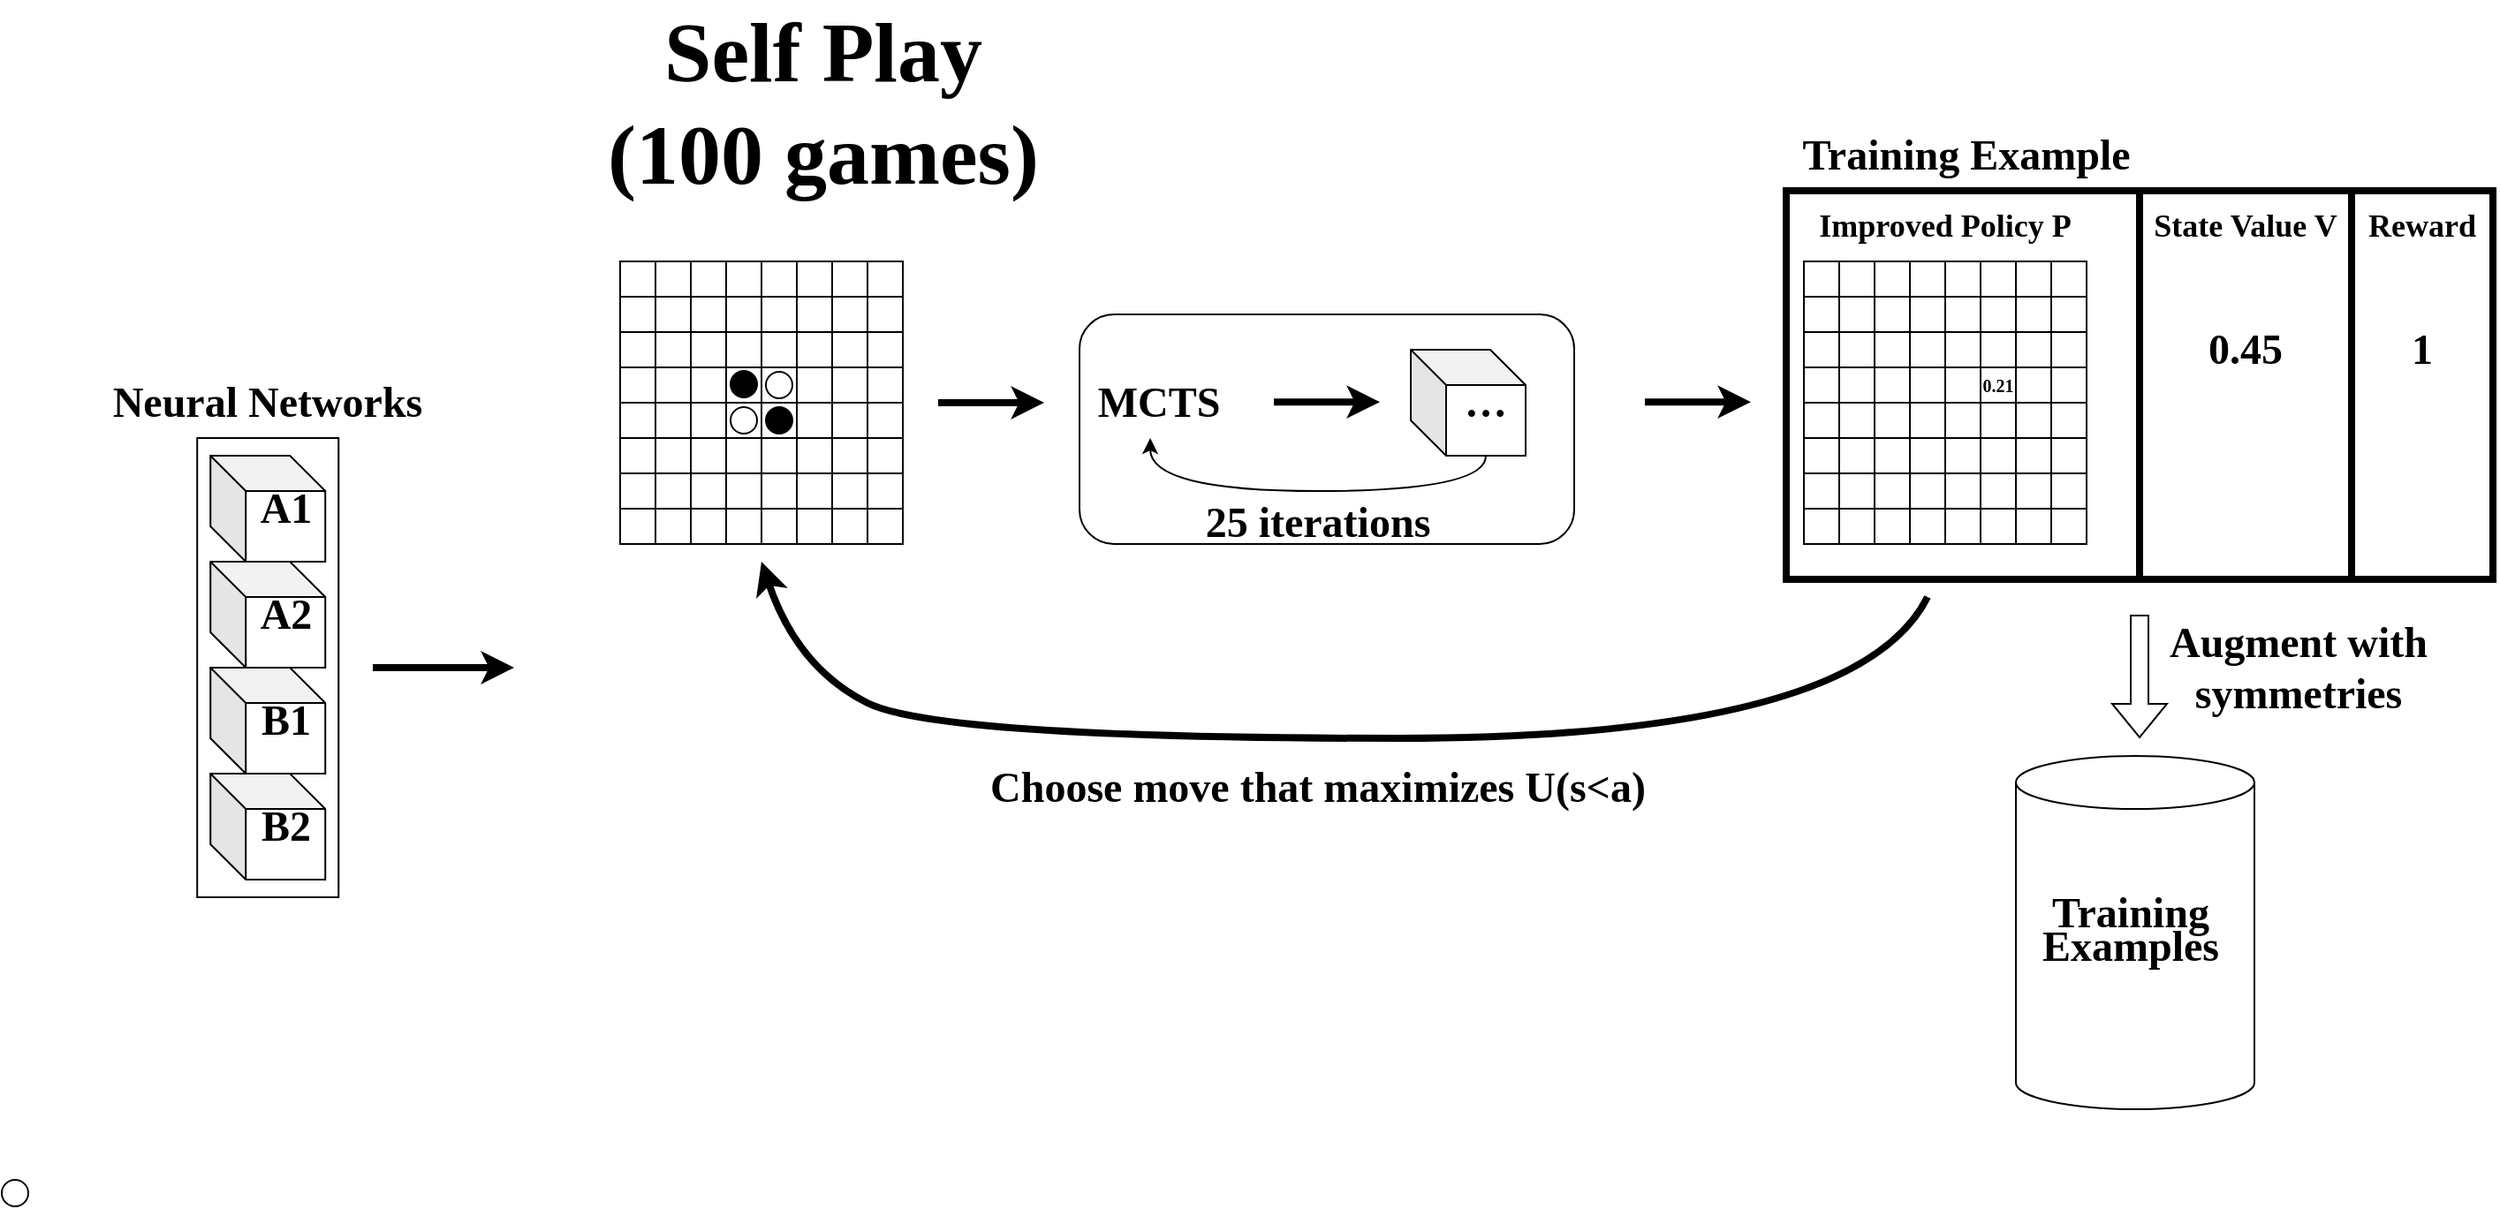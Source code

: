 <mxfile version="21.0.10" type="github">
  <diagram name="Page-1" id="_B4BeU5DoNyazo_gWRnJ">
    <mxGraphModel dx="1956" dy="1653" grid="1" gridSize="10" guides="0" tooltips="1" connect="1" arrows="1" fold="1" page="1" pageScale="1" pageWidth="1400" pageHeight="1100" math="0" shadow="0">
      <root>
        <mxCell id="0" />
        <mxCell id="1" parent="0" />
        <mxCell id="KX2G0ClOtOz7CE5KhIWY-155" value="" style="rounded=1;whiteSpace=wrap;html=1;fillColor=none;movable=1;resizable=1;rotatable=1;deletable=1;editable=1;locked=0;connectable=1;" vertex="1" parent="1">
          <mxGeometry x="760" y="520" width="280" height="130" as="geometry" />
        </mxCell>
        <mxCell id="ciVCbVhhYI-BDBuRR6O5-1" value="" style="shape=cube;whiteSpace=wrap;html=1;boundedLbl=1;backgroundOutline=1;darkOpacity=0.05;darkOpacity2=0.1;" parent="1" vertex="1">
          <mxGeometry x="268.12" y="600" width="65" height="60" as="geometry" />
        </mxCell>
        <mxCell id="ciVCbVhhYI-BDBuRR6O5-2" value="" style="shape=cube;whiteSpace=wrap;html=1;boundedLbl=1;backgroundOutline=1;darkOpacity=0.05;darkOpacity2=0.1;" parent="1" vertex="1">
          <mxGeometry x="268.12" y="660" width="65" height="60" as="geometry" />
        </mxCell>
        <mxCell id="ciVCbVhhYI-BDBuRR6O5-4" value="&lt;b&gt;&lt;font style=&quot;font-size: 48px;&quot; face=&quot;Times New Roman&quot;&gt;Self Play&lt;br&gt;(100 games)&lt;br&gt;&lt;/font&gt;&lt;/b&gt;" style="text;html=1;strokeColor=none;fillColor=none;align=center;verticalAlign=middle;whiteSpace=wrap;rounded=0;" parent="1" vertex="1">
          <mxGeometry x="410" y="380" width="410" height="40" as="geometry" />
        </mxCell>
        <mxCell id="ciVCbVhhYI-BDBuRR6O5-5" value="&lt;font size=&quot;5&quot; face=&quot;Times New Roman&quot;&gt;&lt;b&gt;Training  Example&amp;nbsp;&lt;/b&gt;&lt;/font&gt;" style="text;html=1;strokeColor=none;fillColor=none;align=center;verticalAlign=middle;whiteSpace=wrap;rounded=0;" parent="1" vertex="1">
          <mxGeometry x="1160" y="420" width="210" height="20" as="geometry" />
        </mxCell>
        <mxCell id="ciVCbVhhYI-BDBuRR6O5-6" value="&lt;b&gt;&lt;font style=&quot;font-size: 24px;&quot; face=&quot;Times New Roman&quot;&gt;Augment with symmetries&lt;/font&gt;&lt;/b&gt;" style="text;html=1;strokeColor=none;fillColor=none;align=center;verticalAlign=middle;whiteSpace=wrap;rounded=0;" parent="1" vertex="1">
          <mxGeometry x="1370" y="700" width="160" height="40" as="geometry" />
        </mxCell>
        <mxCell id="ciVCbVhhYI-BDBuRR6O5-9" value="" style="shape=cube;whiteSpace=wrap;html=1;boundedLbl=1;backgroundOutline=1;darkOpacity=0.05;darkOpacity2=0.1;" parent="1" vertex="1">
          <mxGeometry x="268.12" y="720" width="65" height="60" as="geometry" />
        </mxCell>
        <mxCell id="ciVCbVhhYI-BDBuRR6O5-11" value="" style="rounded=0;whiteSpace=wrap;html=1;fillColor=none;" parent="1" vertex="1">
          <mxGeometry x="260.62" y="590" width="80" height="260" as="geometry" />
        </mxCell>
        <mxCell id="ciVCbVhhYI-BDBuRR6O5-12" value="&lt;b&gt;&lt;font style=&quot;font-size: 24px;&quot; face=&quot;Times New Roman&quot;&gt;Neural Networks&lt;/font&gt;&lt;/b&gt;" style="text;html=1;strokeColor=none;fillColor=none;align=center;verticalAlign=middle;whiteSpace=wrap;rounded=0;" parent="1" vertex="1">
          <mxGeometry x="200" y="550" width="201.25" height="40" as="geometry" />
        </mxCell>
        <mxCell id="ciVCbVhhYI-BDBuRR6O5-14" value="" style="shape=cube;whiteSpace=wrap;html=1;boundedLbl=1;backgroundOutline=1;darkOpacity=0.05;darkOpacity2=0.1;" parent="1" vertex="1">
          <mxGeometry x="268.12" y="780" width="65" height="60" as="geometry" />
        </mxCell>
        <mxCell id="ciVCbVhhYI-BDBuRR6O5-15" value="&lt;b&gt;&lt;font style=&quot;font-size: 24px;&quot; face=&quot;Times New Roman&quot;&gt;A1&lt;/font&gt;&lt;/b&gt;" style="text;html=1;strokeColor=none;fillColor=none;align=center;verticalAlign=middle;whiteSpace=wrap;rounded=0;" parent="1" vertex="1">
          <mxGeometry x="280.62" y="610" width="60" height="40" as="geometry" />
        </mxCell>
        <mxCell id="ciVCbVhhYI-BDBuRR6O5-16" value="&lt;font size=&quot;5&quot; face=&quot;Times New Roman&quot;&gt;&lt;b&gt;A2&lt;/b&gt;&lt;/font&gt;" style="text;html=1;strokeColor=none;fillColor=none;align=center;verticalAlign=middle;whiteSpace=wrap;rounded=0;" parent="1" vertex="1">
          <mxGeometry x="280.62" y="670" width="60" height="40" as="geometry" />
        </mxCell>
        <mxCell id="ciVCbVhhYI-BDBuRR6O5-17" value="&lt;font size=&quot;5&quot; face=&quot;Times New Roman&quot;&gt;&lt;b&gt;B1&lt;/b&gt;&lt;/font&gt;" style="text;html=1;strokeColor=none;fillColor=none;align=center;verticalAlign=middle;whiteSpace=wrap;rounded=0;" parent="1" vertex="1">
          <mxGeometry x="280.62" y="730" width="60" height="40" as="geometry" />
        </mxCell>
        <mxCell id="ciVCbVhhYI-BDBuRR6O5-18" value="&lt;font size=&quot;5&quot; face=&quot;Times New Roman&quot;&gt;&lt;b&gt;B2&lt;/b&gt;&lt;/font&gt;" style="text;html=1;strokeColor=none;fillColor=none;align=center;verticalAlign=middle;whiteSpace=wrap;rounded=0;" parent="1" vertex="1">
          <mxGeometry x="280.62" y="790" width="60" height="40" as="geometry" />
        </mxCell>
        <mxCell id="ciVCbVhhYI-BDBuRR6O5-20" value="" style="endArrow=classic;html=1;rounded=0;fontFamily=Helvetica;fontSize=12;fontColor=default;strokeWidth=4;" parent="1" edge="1">
          <mxGeometry width="50" height="50" relative="1" as="geometry">
            <mxPoint x="360" y="720" as="sourcePoint" />
            <mxPoint x="440" y="720" as="targetPoint" />
          </mxGeometry>
        </mxCell>
        <mxCell id="KX2G0ClOtOz7CE5KhIWY-158" style="edgeStyle=orthogonalEdgeStyle;rounded=0;orthogonalLoop=1;jettySize=auto;html=1;entryX=0.429;entryY=1;entryDx=0;entryDy=0;entryPerimeter=0;curved=1;exitX=0;exitY=0;exitDx=42.5;exitDy=60;exitPerimeter=0;" edge="1" parent="1" source="ciVCbVhhYI-BDBuRR6O5-22" target="KX2G0ClOtOz7CE5KhIWY-154">
          <mxGeometry relative="1" as="geometry">
            <Array as="points">
              <mxPoint x="990" y="620" />
              <mxPoint x="800" y="620" />
            </Array>
          </mxGeometry>
        </mxCell>
        <mxCell id="ciVCbVhhYI-BDBuRR6O5-22" value="" style="shape=cube;whiteSpace=wrap;html=1;boundedLbl=1;backgroundOutline=1;darkOpacity=0.05;darkOpacity2=0.1;" parent="1" vertex="1">
          <mxGeometry x="947.5" y="540" width="65" height="60" as="geometry" />
        </mxCell>
        <mxCell id="ciVCbVhhYI-BDBuRR6O5-23" value="&lt;font size=&quot;5&quot; face=&quot;Times New Roman&quot;&gt;&lt;b&gt;…&lt;/b&gt;&lt;/font&gt;" style="text;html=1;strokeColor=none;fillColor=none;align=center;verticalAlign=middle;whiteSpace=wrap;rounded=0;" parent="1" vertex="1">
          <mxGeometry x="960" y="550" width="60" height="40" as="geometry" />
        </mxCell>
        <mxCell id="ciVCbVhhYI-BDBuRR6O5-24" value="" style="whiteSpace=wrap;html=1;aspect=fixed;rounded=0;strokeColor=default;fontFamily=Helvetica;fontSize=12;fontColor=default;fillColor=none;" parent="1" vertex="1">
          <mxGeometry x="500" y="490" width="20" height="20" as="geometry" />
        </mxCell>
        <mxCell id="ciVCbVhhYI-BDBuRR6O5-25" value="" style="whiteSpace=wrap;html=1;aspect=fixed;rounded=0;strokeColor=default;fontFamily=Helvetica;fontSize=12;fontColor=default;fillColor=none;" parent="1" vertex="1">
          <mxGeometry x="520" y="490" width="20" height="20" as="geometry" />
        </mxCell>
        <mxCell id="ciVCbVhhYI-BDBuRR6O5-26" value="" style="whiteSpace=wrap;html=1;aspect=fixed;rounded=0;strokeColor=default;fontFamily=Helvetica;fontSize=12;fontColor=default;fillColor=none;" parent="1" vertex="1">
          <mxGeometry x="540" y="490" width="20" height="20" as="geometry" />
        </mxCell>
        <mxCell id="ciVCbVhhYI-BDBuRR6O5-27" value="" style="whiteSpace=wrap;html=1;aspect=fixed;rounded=0;strokeColor=default;fontFamily=Helvetica;fontSize=12;fontColor=default;fillColor=none;" parent="1" vertex="1">
          <mxGeometry x="560" y="490" width="20" height="20" as="geometry" />
        </mxCell>
        <mxCell id="ciVCbVhhYI-BDBuRR6O5-28" value="" style="whiteSpace=wrap;html=1;aspect=fixed;rounded=0;strokeColor=default;fontFamily=Helvetica;fontSize=12;fontColor=default;fillColor=none;" parent="1" vertex="1">
          <mxGeometry x="580" y="490" width="20" height="20" as="geometry" />
        </mxCell>
        <mxCell id="ciVCbVhhYI-BDBuRR6O5-29" value="" style="whiteSpace=wrap;html=1;aspect=fixed;rounded=0;strokeColor=default;fontFamily=Helvetica;fontSize=12;fontColor=default;fillColor=none;" parent="1" vertex="1">
          <mxGeometry x="600" y="490" width="20" height="20" as="geometry" />
        </mxCell>
        <mxCell id="ciVCbVhhYI-BDBuRR6O5-30" value="" style="whiteSpace=wrap;html=1;aspect=fixed;rounded=0;strokeColor=default;fontFamily=Helvetica;fontSize=12;fontColor=default;fillColor=none;" parent="1" vertex="1">
          <mxGeometry x="620" y="490" width="20" height="20" as="geometry" />
        </mxCell>
        <mxCell id="ciVCbVhhYI-BDBuRR6O5-31" value="" style="whiteSpace=wrap;html=1;aspect=fixed;rounded=0;strokeColor=default;fontFamily=Helvetica;fontSize=12;fontColor=default;fillColor=none;" parent="1" vertex="1">
          <mxGeometry x="640" y="490" width="20" height="20" as="geometry" />
        </mxCell>
        <mxCell id="ciVCbVhhYI-BDBuRR6O5-40" value="" style="whiteSpace=wrap;html=1;aspect=fixed;rounded=0;strokeColor=default;fontFamily=Helvetica;fontSize=12;fontColor=default;fillColor=none;" parent="1" vertex="1">
          <mxGeometry x="500" y="510" width="20" height="20" as="geometry" />
        </mxCell>
        <mxCell id="ciVCbVhhYI-BDBuRR6O5-41" value="" style="whiteSpace=wrap;html=1;aspect=fixed;rounded=0;strokeColor=default;fontFamily=Helvetica;fontSize=12;fontColor=default;fillColor=none;" parent="1" vertex="1">
          <mxGeometry x="520" y="510" width="20" height="20" as="geometry" />
        </mxCell>
        <mxCell id="ciVCbVhhYI-BDBuRR6O5-42" value="" style="whiteSpace=wrap;html=1;aspect=fixed;rounded=0;strokeColor=default;fontFamily=Helvetica;fontSize=12;fontColor=default;fillColor=none;" parent="1" vertex="1">
          <mxGeometry x="540" y="510" width="20" height="20" as="geometry" />
        </mxCell>
        <mxCell id="ciVCbVhhYI-BDBuRR6O5-43" value="" style="whiteSpace=wrap;html=1;aspect=fixed;rounded=0;strokeColor=default;fontFamily=Helvetica;fontSize=12;fontColor=default;fillColor=none;" parent="1" vertex="1">
          <mxGeometry x="560" y="510" width="20" height="20" as="geometry" />
        </mxCell>
        <mxCell id="ciVCbVhhYI-BDBuRR6O5-44" value="" style="whiteSpace=wrap;html=1;aspect=fixed;rounded=0;strokeColor=default;fontFamily=Helvetica;fontSize=12;fontColor=default;fillColor=none;" parent="1" vertex="1">
          <mxGeometry x="580" y="510" width="20" height="20" as="geometry" />
        </mxCell>
        <mxCell id="ciVCbVhhYI-BDBuRR6O5-45" value="" style="whiteSpace=wrap;html=1;aspect=fixed;rounded=0;strokeColor=default;fontFamily=Helvetica;fontSize=12;fontColor=default;fillColor=none;" parent="1" vertex="1">
          <mxGeometry x="600" y="510" width="20" height="20" as="geometry" />
        </mxCell>
        <mxCell id="ciVCbVhhYI-BDBuRR6O5-46" value="" style="whiteSpace=wrap;html=1;aspect=fixed;rounded=0;strokeColor=default;fontFamily=Helvetica;fontSize=12;fontColor=default;fillColor=none;" parent="1" vertex="1">
          <mxGeometry x="620" y="510" width="20" height="20" as="geometry" />
        </mxCell>
        <mxCell id="ciVCbVhhYI-BDBuRR6O5-47" value="" style="whiteSpace=wrap;html=1;aspect=fixed;rounded=0;strokeColor=default;fontFamily=Helvetica;fontSize=12;fontColor=default;fillColor=none;" parent="1" vertex="1">
          <mxGeometry x="640" y="510" width="20" height="20" as="geometry" />
        </mxCell>
        <mxCell id="ciVCbVhhYI-BDBuRR6O5-48" value="" style="whiteSpace=wrap;html=1;aspect=fixed;rounded=0;strokeColor=default;fontFamily=Helvetica;fontSize=12;fontColor=default;fillColor=none;" parent="1" vertex="1">
          <mxGeometry x="500" y="530" width="20" height="20" as="geometry" />
        </mxCell>
        <mxCell id="ciVCbVhhYI-BDBuRR6O5-49" value="" style="whiteSpace=wrap;html=1;aspect=fixed;rounded=0;strokeColor=default;fontFamily=Helvetica;fontSize=12;fontColor=default;fillColor=none;" parent="1" vertex="1">
          <mxGeometry x="520" y="530" width="20" height="20" as="geometry" />
        </mxCell>
        <mxCell id="ciVCbVhhYI-BDBuRR6O5-50" value="" style="whiteSpace=wrap;html=1;aspect=fixed;rounded=0;strokeColor=default;fontFamily=Helvetica;fontSize=12;fontColor=default;fillColor=none;" parent="1" vertex="1">
          <mxGeometry x="540" y="530" width="20" height="20" as="geometry" />
        </mxCell>
        <mxCell id="ciVCbVhhYI-BDBuRR6O5-51" value="" style="whiteSpace=wrap;html=1;aspect=fixed;rounded=0;strokeColor=default;fontFamily=Helvetica;fontSize=12;fontColor=default;fillColor=none;" parent="1" vertex="1">
          <mxGeometry x="560" y="530" width="20" height="20" as="geometry" />
        </mxCell>
        <mxCell id="ciVCbVhhYI-BDBuRR6O5-52" value="" style="whiteSpace=wrap;html=1;aspect=fixed;rounded=0;strokeColor=default;fontFamily=Helvetica;fontSize=12;fontColor=default;fillColor=none;" parent="1" vertex="1">
          <mxGeometry x="580" y="530" width="20" height="20" as="geometry" />
        </mxCell>
        <mxCell id="ciVCbVhhYI-BDBuRR6O5-53" value="" style="whiteSpace=wrap;html=1;aspect=fixed;rounded=0;strokeColor=default;fontFamily=Helvetica;fontSize=12;fontColor=default;fillColor=none;" parent="1" vertex="1">
          <mxGeometry x="600" y="530" width="20" height="20" as="geometry" />
        </mxCell>
        <mxCell id="ciVCbVhhYI-BDBuRR6O5-54" value="" style="whiteSpace=wrap;html=1;aspect=fixed;rounded=0;strokeColor=default;fontFamily=Helvetica;fontSize=12;fontColor=default;fillColor=none;" parent="1" vertex="1">
          <mxGeometry x="620" y="530" width="20" height="20" as="geometry" />
        </mxCell>
        <mxCell id="ciVCbVhhYI-BDBuRR6O5-55" value="" style="whiteSpace=wrap;html=1;aspect=fixed;rounded=0;strokeColor=default;fontFamily=Helvetica;fontSize=12;fontColor=default;fillColor=none;" parent="1" vertex="1">
          <mxGeometry x="640" y="530" width="20" height="20" as="geometry" />
        </mxCell>
        <mxCell id="ciVCbVhhYI-BDBuRR6O5-80" value="" style="whiteSpace=wrap;html=1;aspect=fixed;rounded=0;strokeColor=default;fontFamily=Helvetica;fontSize=12;fontColor=default;fillColor=none;" parent="1" vertex="1">
          <mxGeometry x="500" y="550" width="20" height="20" as="geometry" />
        </mxCell>
        <mxCell id="ciVCbVhhYI-BDBuRR6O5-81" value="" style="whiteSpace=wrap;html=1;aspect=fixed;rounded=0;strokeColor=default;fontFamily=Helvetica;fontSize=12;fontColor=default;fillColor=none;" parent="1" vertex="1">
          <mxGeometry x="520" y="550" width="20" height="20" as="geometry" />
        </mxCell>
        <mxCell id="ciVCbVhhYI-BDBuRR6O5-82" value="" style="whiteSpace=wrap;html=1;aspect=fixed;rounded=0;strokeColor=default;fontFamily=Helvetica;fontSize=12;fontColor=default;fillColor=none;" parent="1" vertex="1">
          <mxGeometry x="540" y="550" width="20" height="20" as="geometry" />
        </mxCell>
        <mxCell id="ciVCbVhhYI-BDBuRR6O5-83" value="" style="whiteSpace=wrap;html=1;aspect=fixed;rounded=0;strokeColor=default;fontFamily=Helvetica;fontSize=12;fontColor=default;fillColor=none;" parent="1" vertex="1">
          <mxGeometry x="560" y="550" width="20" height="20" as="geometry" />
        </mxCell>
        <mxCell id="ciVCbVhhYI-BDBuRR6O5-84" value="" style="whiteSpace=wrap;html=1;aspect=fixed;rounded=0;strokeColor=default;fontFamily=Helvetica;fontSize=12;fontColor=default;fillColor=none;" parent="1" vertex="1">
          <mxGeometry x="580" y="550" width="20" height="20" as="geometry" />
        </mxCell>
        <mxCell id="ciVCbVhhYI-BDBuRR6O5-85" value="" style="whiteSpace=wrap;html=1;aspect=fixed;rounded=0;strokeColor=default;fontFamily=Helvetica;fontSize=12;fontColor=default;fillColor=none;" parent="1" vertex="1">
          <mxGeometry x="600" y="550" width="20" height="20" as="geometry" />
        </mxCell>
        <mxCell id="ciVCbVhhYI-BDBuRR6O5-86" value="" style="whiteSpace=wrap;html=1;aspect=fixed;rounded=0;strokeColor=default;fontFamily=Helvetica;fontSize=12;fontColor=default;fillColor=none;" parent="1" vertex="1">
          <mxGeometry x="620" y="550" width="20" height="20" as="geometry" />
        </mxCell>
        <mxCell id="ciVCbVhhYI-BDBuRR6O5-87" value="" style="whiteSpace=wrap;html=1;aspect=fixed;rounded=0;strokeColor=default;fontFamily=Helvetica;fontSize=12;fontColor=default;fillColor=none;" parent="1" vertex="1">
          <mxGeometry x="640" y="550" width="20" height="20" as="geometry" />
        </mxCell>
        <mxCell id="ciVCbVhhYI-BDBuRR6O5-216" value="" style="whiteSpace=wrap;html=1;aspect=fixed;rounded=0;strokeColor=default;fontFamily=Helvetica;fontSize=12;fontColor=default;fillColor=none;" parent="1" vertex="1">
          <mxGeometry x="500" y="570" width="20" height="20" as="geometry" />
        </mxCell>
        <mxCell id="ciVCbVhhYI-BDBuRR6O5-217" value="" style="whiteSpace=wrap;html=1;aspect=fixed;rounded=0;strokeColor=default;fontFamily=Helvetica;fontSize=12;fontColor=default;fillColor=none;" parent="1" vertex="1">
          <mxGeometry x="520" y="570" width="20" height="20" as="geometry" />
        </mxCell>
        <mxCell id="ciVCbVhhYI-BDBuRR6O5-218" value="" style="whiteSpace=wrap;html=1;aspect=fixed;rounded=0;strokeColor=default;fontFamily=Helvetica;fontSize=12;fontColor=default;fillColor=none;" parent="1" vertex="1">
          <mxGeometry x="540" y="570" width="20" height="20" as="geometry" />
        </mxCell>
        <mxCell id="ciVCbVhhYI-BDBuRR6O5-219" value="" style="whiteSpace=wrap;html=1;aspect=fixed;rounded=0;strokeColor=default;fontFamily=Helvetica;fontSize=12;fontColor=default;fillColor=none;" parent="1" vertex="1">
          <mxGeometry x="560" y="570" width="20" height="20" as="geometry" />
        </mxCell>
        <mxCell id="ciVCbVhhYI-BDBuRR6O5-220" value="" style="whiteSpace=wrap;html=1;aspect=fixed;rounded=0;strokeColor=default;fontFamily=Helvetica;fontSize=12;fontColor=default;fillColor=none;" parent="1" vertex="1">
          <mxGeometry x="580" y="570" width="20" height="20" as="geometry" />
        </mxCell>
        <mxCell id="ciVCbVhhYI-BDBuRR6O5-221" value="" style="whiteSpace=wrap;html=1;aspect=fixed;rounded=0;strokeColor=default;fontFamily=Helvetica;fontSize=12;fontColor=default;fillColor=none;" parent="1" vertex="1">
          <mxGeometry x="600" y="570" width="20" height="20" as="geometry" />
        </mxCell>
        <mxCell id="ciVCbVhhYI-BDBuRR6O5-222" value="" style="whiteSpace=wrap;html=1;aspect=fixed;rounded=0;strokeColor=default;fontFamily=Helvetica;fontSize=12;fontColor=default;fillColor=none;" parent="1" vertex="1">
          <mxGeometry x="620" y="570" width="20" height="20" as="geometry" />
        </mxCell>
        <mxCell id="ciVCbVhhYI-BDBuRR6O5-223" value="" style="whiteSpace=wrap;html=1;aspect=fixed;rounded=0;strokeColor=default;fontFamily=Helvetica;fontSize=12;fontColor=default;fillColor=none;" parent="1" vertex="1">
          <mxGeometry x="640" y="570" width="20" height="20" as="geometry" />
        </mxCell>
        <mxCell id="ciVCbVhhYI-BDBuRR6O5-224" value="" style="whiteSpace=wrap;html=1;aspect=fixed;rounded=0;strokeColor=default;fontFamily=Helvetica;fontSize=12;fontColor=default;fillColor=none;" parent="1" vertex="1">
          <mxGeometry x="500" y="590" width="20" height="20" as="geometry" />
        </mxCell>
        <mxCell id="ciVCbVhhYI-BDBuRR6O5-225" value="" style="whiteSpace=wrap;html=1;aspect=fixed;rounded=0;strokeColor=default;fontFamily=Helvetica;fontSize=12;fontColor=default;fillColor=none;" parent="1" vertex="1">
          <mxGeometry x="520" y="590" width="20" height="20" as="geometry" />
        </mxCell>
        <mxCell id="ciVCbVhhYI-BDBuRR6O5-226" value="" style="whiteSpace=wrap;html=1;aspect=fixed;rounded=0;strokeColor=default;fontFamily=Helvetica;fontSize=12;fontColor=default;fillColor=none;" parent="1" vertex="1">
          <mxGeometry x="540" y="590" width="20" height="20" as="geometry" />
        </mxCell>
        <mxCell id="ciVCbVhhYI-BDBuRR6O5-227" value="" style="whiteSpace=wrap;html=1;aspect=fixed;rounded=0;strokeColor=default;fontFamily=Helvetica;fontSize=12;fontColor=default;fillColor=none;" parent="1" vertex="1">
          <mxGeometry x="560" y="590" width="20" height="20" as="geometry" />
        </mxCell>
        <mxCell id="ciVCbVhhYI-BDBuRR6O5-228" value="" style="whiteSpace=wrap;html=1;aspect=fixed;rounded=0;strokeColor=default;fontFamily=Helvetica;fontSize=12;fontColor=default;fillColor=none;" parent="1" vertex="1">
          <mxGeometry x="580" y="590" width="20" height="20" as="geometry" />
        </mxCell>
        <mxCell id="ciVCbVhhYI-BDBuRR6O5-229" value="" style="whiteSpace=wrap;html=1;aspect=fixed;rounded=0;strokeColor=default;fontFamily=Helvetica;fontSize=12;fontColor=default;fillColor=none;" parent="1" vertex="1">
          <mxGeometry x="600" y="590" width="20" height="20" as="geometry" />
        </mxCell>
        <mxCell id="ciVCbVhhYI-BDBuRR6O5-230" value="" style="whiteSpace=wrap;html=1;aspect=fixed;rounded=0;strokeColor=default;fontFamily=Helvetica;fontSize=12;fontColor=default;fillColor=none;" parent="1" vertex="1">
          <mxGeometry x="620" y="590" width="20" height="20" as="geometry" />
        </mxCell>
        <mxCell id="ciVCbVhhYI-BDBuRR6O5-231" value="" style="whiteSpace=wrap;html=1;aspect=fixed;rounded=0;strokeColor=default;fontFamily=Helvetica;fontSize=12;fontColor=default;fillColor=none;" parent="1" vertex="1">
          <mxGeometry x="640" y="590" width="20" height="20" as="geometry" />
        </mxCell>
        <mxCell id="ciVCbVhhYI-BDBuRR6O5-232" value="" style="whiteSpace=wrap;html=1;aspect=fixed;rounded=0;strokeColor=default;fontFamily=Helvetica;fontSize=12;fontColor=default;fillColor=none;" parent="1" vertex="1">
          <mxGeometry x="500" y="610" width="20" height="20" as="geometry" />
        </mxCell>
        <mxCell id="ciVCbVhhYI-BDBuRR6O5-233" value="" style="whiteSpace=wrap;html=1;aspect=fixed;rounded=0;strokeColor=default;fontFamily=Helvetica;fontSize=12;fontColor=default;fillColor=none;" parent="1" vertex="1">
          <mxGeometry x="520" y="610" width="20" height="20" as="geometry" />
        </mxCell>
        <mxCell id="ciVCbVhhYI-BDBuRR6O5-234" value="" style="whiteSpace=wrap;html=1;aspect=fixed;rounded=0;strokeColor=default;fontFamily=Helvetica;fontSize=12;fontColor=default;fillColor=none;" parent="1" vertex="1">
          <mxGeometry x="540" y="610" width="20" height="20" as="geometry" />
        </mxCell>
        <mxCell id="ciVCbVhhYI-BDBuRR6O5-235" value="" style="whiteSpace=wrap;html=1;aspect=fixed;rounded=0;strokeColor=default;fontFamily=Helvetica;fontSize=12;fontColor=default;fillColor=none;" parent="1" vertex="1">
          <mxGeometry x="560" y="610" width="20" height="20" as="geometry" />
        </mxCell>
        <mxCell id="ciVCbVhhYI-BDBuRR6O5-236" value="" style="whiteSpace=wrap;html=1;aspect=fixed;rounded=0;strokeColor=default;fontFamily=Helvetica;fontSize=12;fontColor=default;fillColor=none;" parent="1" vertex="1">
          <mxGeometry x="580" y="610" width="20" height="20" as="geometry" />
        </mxCell>
        <mxCell id="ciVCbVhhYI-BDBuRR6O5-237" value="" style="whiteSpace=wrap;html=1;aspect=fixed;rounded=0;strokeColor=default;fontFamily=Helvetica;fontSize=12;fontColor=default;fillColor=none;" parent="1" vertex="1">
          <mxGeometry x="600" y="610" width="20" height="20" as="geometry" />
        </mxCell>
        <mxCell id="ciVCbVhhYI-BDBuRR6O5-238" value="" style="whiteSpace=wrap;html=1;aspect=fixed;rounded=0;strokeColor=default;fontFamily=Helvetica;fontSize=12;fontColor=default;fillColor=none;" parent="1" vertex="1">
          <mxGeometry x="620" y="610" width="20" height="20" as="geometry" />
        </mxCell>
        <mxCell id="ciVCbVhhYI-BDBuRR6O5-239" value="" style="whiteSpace=wrap;html=1;aspect=fixed;rounded=0;strokeColor=default;fontFamily=Helvetica;fontSize=12;fontColor=default;fillColor=none;" parent="1" vertex="1">
          <mxGeometry x="640" y="610" width="20" height="20" as="geometry" />
        </mxCell>
        <mxCell id="ciVCbVhhYI-BDBuRR6O5-240" value="" style="whiteSpace=wrap;html=1;aspect=fixed;rounded=0;strokeColor=default;fontFamily=Helvetica;fontSize=12;fontColor=default;fillColor=none;" parent="1" vertex="1">
          <mxGeometry x="500" y="630" width="20" height="20" as="geometry" />
        </mxCell>
        <mxCell id="ciVCbVhhYI-BDBuRR6O5-241" value="" style="whiteSpace=wrap;html=1;aspect=fixed;rounded=0;strokeColor=default;fontFamily=Helvetica;fontSize=12;fontColor=default;fillColor=none;" parent="1" vertex="1">
          <mxGeometry x="520" y="630" width="20" height="20" as="geometry" />
        </mxCell>
        <mxCell id="ciVCbVhhYI-BDBuRR6O5-242" value="" style="whiteSpace=wrap;html=1;aspect=fixed;rounded=0;strokeColor=default;fontFamily=Helvetica;fontSize=12;fontColor=default;fillColor=none;" parent="1" vertex="1">
          <mxGeometry x="540" y="630" width="20" height="20" as="geometry" />
        </mxCell>
        <mxCell id="ciVCbVhhYI-BDBuRR6O5-243" value="" style="whiteSpace=wrap;html=1;aspect=fixed;rounded=0;strokeColor=default;fontFamily=Helvetica;fontSize=12;fontColor=default;fillColor=none;" parent="1" vertex="1">
          <mxGeometry x="560" y="630" width="20" height="20" as="geometry" />
        </mxCell>
        <mxCell id="ciVCbVhhYI-BDBuRR6O5-244" value="" style="whiteSpace=wrap;html=1;aspect=fixed;rounded=0;strokeColor=default;fontFamily=Helvetica;fontSize=12;fontColor=default;fillColor=none;" parent="1" vertex="1">
          <mxGeometry x="580" y="630" width="20" height="20" as="geometry" />
        </mxCell>
        <mxCell id="ciVCbVhhYI-BDBuRR6O5-245" value="" style="whiteSpace=wrap;html=1;aspect=fixed;rounded=0;strokeColor=default;fontFamily=Helvetica;fontSize=12;fontColor=default;fillColor=none;" parent="1" vertex="1">
          <mxGeometry x="600" y="630" width="20" height="20" as="geometry" />
        </mxCell>
        <mxCell id="ciVCbVhhYI-BDBuRR6O5-246" value="" style="whiteSpace=wrap;html=1;aspect=fixed;rounded=0;strokeColor=default;fontFamily=Helvetica;fontSize=12;fontColor=default;fillColor=none;" parent="1" vertex="1">
          <mxGeometry x="620" y="630" width="20" height="20" as="geometry" />
        </mxCell>
        <mxCell id="ciVCbVhhYI-BDBuRR6O5-247" value="" style="whiteSpace=wrap;html=1;aspect=fixed;rounded=0;strokeColor=default;fontFamily=Helvetica;fontSize=12;fontColor=default;fillColor=none;" parent="1" vertex="1">
          <mxGeometry x="640" y="630" width="20" height="20" as="geometry" />
        </mxCell>
        <mxCell id="ciVCbVhhYI-BDBuRR6O5-250" value="" style="ellipse;whiteSpace=wrap;html=1;aspect=fixed;rounded=0;strokeColor=default;fontFamily=Helvetica;fontSize=12;fontColor=default;fillColor=#000000;" parent="1" vertex="1">
          <mxGeometry x="562.5" y="552" width="15" height="15" as="geometry" />
        </mxCell>
        <mxCell id="ciVCbVhhYI-BDBuRR6O5-251" value="" style="ellipse;whiteSpace=wrap;html=1;aspect=fixed;rounded=0;strokeColor=default;fontFamily=Helvetica;fontSize=12;fontColor=default;fillColor=none;" parent="1" vertex="1">
          <mxGeometry x="150" y="1010" width="15" height="15" as="geometry" />
        </mxCell>
        <mxCell id="ciVCbVhhYI-BDBuRR6O5-252" value="" style="ellipse;whiteSpace=wrap;html=1;aspect=fixed;rounded=0;strokeColor=default;fontFamily=Helvetica;fontSize=12;fontColor=default;fillColor=#000000;" parent="1" vertex="1">
          <mxGeometry x="582.5" y="572.5" width="15" height="15" as="geometry" />
        </mxCell>
        <mxCell id="ciVCbVhhYI-BDBuRR6O5-253" value="" style="ellipse;whiteSpace=wrap;html=1;aspect=fixed;rounded=0;strokeColor=default;fontFamily=Helvetica;fontSize=12;fontColor=default;fillColor=none;" parent="1" vertex="1">
          <mxGeometry x="562.5" y="572.5" width="15" height="15" as="geometry" />
        </mxCell>
        <mxCell id="ciVCbVhhYI-BDBuRR6O5-254" value="" style="ellipse;whiteSpace=wrap;html=1;aspect=fixed;rounded=0;strokeColor=default;fontFamily=Helvetica;fontSize=12;fontColor=default;fillColor=none;" parent="1" vertex="1">
          <mxGeometry x="582.5" y="552.5" width="15" height="15" as="geometry" />
        </mxCell>
        <mxCell id="KX2G0ClOtOz7CE5KhIWY-3" value="" style="whiteSpace=wrap;html=1;aspect=fixed;rounded=0;strokeColor=default;fontFamily=Helvetica;fontSize=12;fontColor=default;fillColor=none;" vertex="1" parent="1">
          <mxGeometry x="1170" y="490" width="20" height="20" as="geometry" />
        </mxCell>
        <mxCell id="KX2G0ClOtOz7CE5KhIWY-4" value="" style="whiteSpace=wrap;html=1;aspect=fixed;rounded=0;strokeColor=default;fontFamily=Helvetica;fontSize=12;fontColor=default;fillColor=none;" vertex="1" parent="1">
          <mxGeometry x="1190" y="490" width="20" height="20" as="geometry" />
        </mxCell>
        <mxCell id="KX2G0ClOtOz7CE5KhIWY-5" value="" style="whiteSpace=wrap;html=1;aspect=fixed;rounded=0;strokeColor=default;fontFamily=Helvetica;fontSize=12;fontColor=default;fillColor=none;" vertex="1" parent="1">
          <mxGeometry x="1210" y="490" width="20" height="20" as="geometry" />
        </mxCell>
        <mxCell id="KX2G0ClOtOz7CE5KhIWY-6" value="" style="whiteSpace=wrap;html=1;aspect=fixed;rounded=0;strokeColor=default;fontFamily=Helvetica;fontSize=12;fontColor=default;fillColor=none;" vertex="1" parent="1">
          <mxGeometry x="1230" y="490" width="20" height="20" as="geometry" />
        </mxCell>
        <mxCell id="KX2G0ClOtOz7CE5KhIWY-7" value="" style="whiteSpace=wrap;html=1;aspect=fixed;rounded=0;strokeColor=default;fontFamily=Helvetica;fontSize=12;fontColor=default;fillColor=none;" vertex="1" parent="1">
          <mxGeometry x="1250" y="490" width="20" height="20" as="geometry" />
        </mxCell>
        <mxCell id="KX2G0ClOtOz7CE5KhIWY-8" value="" style="whiteSpace=wrap;html=1;aspect=fixed;rounded=0;strokeColor=default;fontFamily=Helvetica;fontSize=12;fontColor=default;fillColor=none;" vertex="1" parent="1">
          <mxGeometry x="1270" y="490" width="20" height="20" as="geometry" />
        </mxCell>
        <mxCell id="KX2G0ClOtOz7CE5KhIWY-9" value="" style="whiteSpace=wrap;html=1;aspect=fixed;rounded=0;strokeColor=default;fontFamily=Helvetica;fontSize=12;fontColor=default;fillColor=none;" vertex="1" parent="1">
          <mxGeometry x="1290" y="490" width="20" height="20" as="geometry" />
        </mxCell>
        <mxCell id="KX2G0ClOtOz7CE5KhIWY-10" value="" style="whiteSpace=wrap;html=1;aspect=fixed;rounded=0;strokeColor=default;fontFamily=Helvetica;fontSize=12;fontColor=default;fillColor=none;" vertex="1" parent="1">
          <mxGeometry x="1310" y="490" width="20" height="20" as="geometry" />
        </mxCell>
        <mxCell id="KX2G0ClOtOz7CE5KhIWY-11" value="" style="whiteSpace=wrap;html=1;aspect=fixed;rounded=0;strokeColor=default;fontFamily=Helvetica;fontSize=12;fontColor=default;fillColor=none;" vertex="1" parent="1">
          <mxGeometry x="1170" y="510" width="20" height="20" as="geometry" />
        </mxCell>
        <mxCell id="KX2G0ClOtOz7CE5KhIWY-12" value="" style="whiteSpace=wrap;html=1;aspect=fixed;rounded=0;strokeColor=default;fontFamily=Helvetica;fontSize=12;fontColor=default;fillColor=none;" vertex="1" parent="1">
          <mxGeometry x="1190" y="510" width="20" height="20" as="geometry" />
        </mxCell>
        <mxCell id="KX2G0ClOtOz7CE5KhIWY-13" value="" style="whiteSpace=wrap;html=1;aspect=fixed;rounded=0;strokeColor=default;fontFamily=Helvetica;fontSize=12;fontColor=default;fillColor=none;" vertex="1" parent="1">
          <mxGeometry x="1210" y="510" width="20" height="20" as="geometry" />
        </mxCell>
        <mxCell id="KX2G0ClOtOz7CE5KhIWY-14" value="" style="whiteSpace=wrap;html=1;aspect=fixed;rounded=0;strokeColor=default;fontFamily=Helvetica;fontSize=12;fontColor=default;fillColor=none;" vertex="1" parent="1">
          <mxGeometry x="1230" y="510" width="20" height="20" as="geometry" />
        </mxCell>
        <mxCell id="KX2G0ClOtOz7CE5KhIWY-15" value="" style="whiteSpace=wrap;html=1;aspect=fixed;rounded=0;strokeColor=default;fontFamily=Helvetica;fontSize=12;fontColor=default;fillColor=none;" vertex="1" parent="1">
          <mxGeometry x="1250" y="510" width="20" height="20" as="geometry" />
        </mxCell>
        <mxCell id="KX2G0ClOtOz7CE5KhIWY-16" value="" style="whiteSpace=wrap;html=1;aspect=fixed;rounded=0;strokeColor=default;fontFamily=Helvetica;fontSize=12;fontColor=default;fillColor=none;" vertex="1" parent="1">
          <mxGeometry x="1270" y="510" width="20" height="20" as="geometry" />
        </mxCell>
        <mxCell id="KX2G0ClOtOz7CE5KhIWY-17" value="" style="whiteSpace=wrap;html=1;aspect=fixed;rounded=0;strokeColor=default;fontFamily=Helvetica;fontSize=12;fontColor=default;fillColor=none;" vertex="1" parent="1">
          <mxGeometry x="1290" y="510" width="20" height="20" as="geometry" />
        </mxCell>
        <mxCell id="KX2G0ClOtOz7CE5KhIWY-18" value="" style="whiteSpace=wrap;html=1;aspect=fixed;rounded=0;strokeColor=default;fontFamily=Helvetica;fontSize=12;fontColor=default;fillColor=none;" vertex="1" parent="1">
          <mxGeometry x="1310" y="510" width="20" height="20" as="geometry" />
        </mxCell>
        <mxCell id="KX2G0ClOtOz7CE5KhIWY-19" value="" style="whiteSpace=wrap;html=1;aspect=fixed;rounded=0;strokeColor=default;fontFamily=Helvetica;fontSize=12;fontColor=default;fillColor=none;" vertex="1" parent="1">
          <mxGeometry x="1170" y="530" width="20" height="20" as="geometry" />
        </mxCell>
        <mxCell id="KX2G0ClOtOz7CE5KhIWY-20" value="" style="whiteSpace=wrap;html=1;aspect=fixed;rounded=0;strokeColor=default;fontFamily=Helvetica;fontSize=12;fontColor=default;fillColor=none;" vertex="1" parent="1">
          <mxGeometry x="1190" y="530" width="20" height="20" as="geometry" />
        </mxCell>
        <mxCell id="KX2G0ClOtOz7CE5KhIWY-21" value="" style="whiteSpace=wrap;html=1;aspect=fixed;rounded=0;strokeColor=default;fontFamily=Helvetica;fontSize=12;fontColor=default;fillColor=none;" vertex="1" parent="1">
          <mxGeometry x="1210" y="530" width="20" height="20" as="geometry" />
        </mxCell>
        <mxCell id="KX2G0ClOtOz7CE5KhIWY-22" value="" style="whiteSpace=wrap;html=1;aspect=fixed;rounded=0;strokeColor=default;fontFamily=Helvetica;fontSize=12;fontColor=default;fillColor=none;" vertex="1" parent="1">
          <mxGeometry x="1230" y="530" width="20" height="20" as="geometry" />
        </mxCell>
        <mxCell id="KX2G0ClOtOz7CE5KhIWY-23" value="" style="whiteSpace=wrap;html=1;aspect=fixed;rounded=0;strokeColor=default;fontFamily=Helvetica;fontSize=12;fontColor=default;fillColor=none;" vertex="1" parent="1">
          <mxGeometry x="1250" y="530" width="20" height="20" as="geometry" />
        </mxCell>
        <mxCell id="KX2G0ClOtOz7CE5KhIWY-24" value="" style="whiteSpace=wrap;html=1;aspect=fixed;rounded=0;strokeColor=default;fontFamily=Helvetica;fontSize=12;fontColor=default;fillColor=none;" vertex="1" parent="1">
          <mxGeometry x="1270" y="530" width="20" height="20" as="geometry" />
        </mxCell>
        <mxCell id="KX2G0ClOtOz7CE5KhIWY-25" value="" style="whiteSpace=wrap;html=1;aspect=fixed;rounded=0;strokeColor=default;fontFamily=Helvetica;fontSize=12;fontColor=default;fillColor=none;" vertex="1" parent="1">
          <mxGeometry x="1290" y="530" width="20" height="20" as="geometry" />
        </mxCell>
        <mxCell id="KX2G0ClOtOz7CE5KhIWY-26" value="" style="whiteSpace=wrap;html=1;aspect=fixed;rounded=0;strokeColor=default;fontFamily=Helvetica;fontSize=12;fontColor=default;fillColor=none;" vertex="1" parent="1">
          <mxGeometry x="1310" y="530" width="20" height="20" as="geometry" />
        </mxCell>
        <mxCell id="KX2G0ClOtOz7CE5KhIWY-27" value="" style="whiteSpace=wrap;html=1;aspect=fixed;rounded=0;strokeColor=default;fontFamily=Helvetica;fontSize=12;fontColor=default;fillColor=none;" vertex="1" parent="1">
          <mxGeometry x="1170" y="550" width="20" height="20" as="geometry" />
        </mxCell>
        <mxCell id="KX2G0ClOtOz7CE5KhIWY-28" value="" style="whiteSpace=wrap;html=1;aspect=fixed;rounded=0;strokeColor=default;fontFamily=Helvetica;fontSize=12;fontColor=default;fillColor=none;" vertex="1" parent="1">
          <mxGeometry x="1190" y="550" width="20" height="20" as="geometry" />
        </mxCell>
        <mxCell id="KX2G0ClOtOz7CE5KhIWY-29" value="" style="whiteSpace=wrap;html=1;aspect=fixed;rounded=0;strokeColor=default;fontFamily=Helvetica;fontSize=12;fontColor=default;fillColor=none;" vertex="1" parent="1">
          <mxGeometry x="1210" y="550" width="20" height="20" as="geometry" />
        </mxCell>
        <mxCell id="KX2G0ClOtOz7CE5KhIWY-30" value="" style="whiteSpace=wrap;html=1;aspect=fixed;rounded=0;strokeColor=default;fontFamily=Helvetica;fontSize=12;fontColor=default;fillColor=none;" vertex="1" parent="1">
          <mxGeometry x="1230" y="550" width="20" height="20" as="geometry" />
        </mxCell>
        <mxCell id="KX2G0ClOtOz7CE5KhIWY-31" value="" style="whiteSpace=wrap;html=1;aspect=fixed;rounded=0;strokeColor=default;fontFamily=Helvetica;fontSize=12;fontColor=default;fillColor=none;" vertex="1" parent="1">
          <mxGeometry x="1250" y="550" width="20" height="20" as="geometry" />
        </mxCell>
        <mxCell id="KX2G0ClOtOz7CE5KhIWY-32" value="" style="whiteSpace=wrap;html=1;aspect=fixed;rounded=0;strokeColor=default;fontFamily=Helvetica;fontSize=12;fontColor=default;fillColor=none;" vertex="1" parent="1">
          <mxGeometry x="1270" y="550" width="20" height="20" as="geometry" />
        </mxCell>
        <mxCell id="KX2G0ClOtOz7CE5KhIWY-33" value="" style="whiteSpace=wrap;html=1;aspect=fixed;rounded=0;strokeColor=default;fontFamily=Helvetica;fontSize=12;fontColor=default;fillColor=none;" vertex="1" parent="1">
          <mxGeometry x="1290" y="550" width="20" height="20" as="geometry" />
        </mxCell>
        <mxCell id="KX2G0ClOtOz7CE5KhIWY-34" value="" style="whiteSpace=wrap;html=1;aspect=fixed;rounded=0;strokeColor=default;fontFamily=Helvetica;fontSize=12;fontColor=default;fillColor=none;" vertex="1" parent="1">
          <mxGeometry x="1310" y="550" width="20" height="20" as="geometry" />
        </mxCell>
        <mxCell id="KX2G0ClOtOz7CE5KhIWY-35" value="" style="whiteSpace=wrap;html=1;aspect=fixed;rounded=0;strokeColor=default;fontFamily=Helvetica;fontSize=12;fontColor=default;fillColor=none;" vertex="1" parent="1">
          <mxGeometry x="1170" y="570" width="20" height="20" as="geometry" />
        </mxCell>
        <mxCell id="KX2G0ClOtOz7CE5KhIWY-36" value="" style="whiteSpace=wrap;html=1;aspect=fixed;rounded=0;strokeColor=default;fontFamily=Helvetica;fontSize=12;fontColor=default;fillColor=none;" vertex="1" parent="1">
          <mxGeometry x="1190" y="570" width="20" height="20" as="geometry" />
        </mxCell>
        <mxCell id="KX2G0ClOtOz7CE5KhIWY-37" value="" style="whiteSpace=wrap;html=1;aspect=fixed;rounded=0;strokeColor=default;fontFamily=Helvetica;fontSize=12;fontColor=default;fillColor=none;" vertex="1" parent="1">
          <mxGeometry x="1210" y="570" width="20" height="20" as="geometry" />
        </mxCell>
        <mxCell id="KX2G0ClOtOz7CE5KhIWY-38" value="" style="whiteSpace=wrap;html=1;aspect=fixed;rounded=0;strokeColor=default;fontFamily=Helvetica;fontSize=12;fontColor=default;fillColor=none;" vertex="1" parent="1">
          <mxGeometry x="1230" y="570" width="20" height="20" as="geometry" />
        </mxCell>
        <mxCell id="KX2G0ClOtOz7CE5KhIWY-39" value="" style="whiteSpace=wrap;html=1;aspect=fixed;rounded=0;strokeColor=default;fontFamily=Helvetica;fontSize=12;fontColor=default;fillColor=none;" vertex="1" parent="1">
          <mxGeometry x="1250" y="570" width="20" height="20" as="geometry" />
        </mxCell>
        <mxCell id="KX2G0ClOtOz7CE5KhIWY-40" value="" style="whiteSpace=wrap;html=1;aspect=fixed;rounded=0;strokeColor=default;fontFamily=Helvetica;fontSize=12;fontColor=default;fillColor=none;" vertex="1" parent="1">
          <mxGeometry x="1270" y="570" width="20" height="20" as="geometry" />
        </mxCell>
        <mxCell id="KX2G0ClOtOz7CE5KhIWY-41" value="" style="whiteSpace=wrap;html=1;aspect=fixed;rounded=0;strokeColor=default;fontFamily=Helvetica;fontSize=12;fontColor=default;fillColor=none;" vertex="1" parent="1">
          <mxGeometry x="1290" y="570" width="20" height="20" as="geometry" />
        </mxCell>
        <mxCell id="KX2G0ClOtOz7CE5KhIWY-42" value="" style="whiteSpace=wrap;html=1;aspect=fixed;rounded=0;strokeColor=default;fontFamily=Helvetica;fontSize=12;fontColor=default;fillColor=none;" vertex="1" parent="1">
          <mxGeometry x="1310" y="570" width="20" height="20" as="geometry" />
        </mxCell>
        <mxCell id="KX2G0ClOtOz7CE5KhIWY-43" value="" style="whiteSpace=wrap;html=1;aspect=fixed;rounded=0;strokeColor=default;fontFamily=Helvetica;fontSize=12;fontColor=default;fillColor=none;" vertex="1" parent="1">
          <mxGeometry x="1170" y="590" width="20" height="20" as="geometry" />
        </mxCell>
        <mxCell id="KX2G0ClOtOz7CE5KhIWY-44" value="" style="whiteSpace=wrap;html=1;aspect=fixed;rounded=0;strokeColor=default;fontFamily=Helvetica;fontSize=12;fontColor=default;fillColor=none;" vertex="1" parent="1">
          <mxGeometry x="1190" y="590" width="20" height="20" as="geometry" />
        </mxCell>
        <mxCell id="KX2G0ClOtOz7CE5KhIWY-45" value="" style="whiteSpace=wrap;html=1;aspect=fixed;rounded=0;strokeColor=default;fontFamily=Helvetica;fontSize=12;fontColor=default;fillColor=none;" vertex="1" parent="1">
          <mxGeometry x="1210" y="590" width="20" height="20" as="geometry" />
        </mxCell>
        <mxCell id="KX2G0ClOtOz7CE5KhIWY-46" value="" style="whiteSpace=wrap;html=1;aspect=fixed;rounded=0;strokeColor=default;fontFamily=Helvetica;fontSize=12;fontColor=default;fillColor=none;" vertex="1" parent="1">
          <mxGeometry x="1230" y="590" width="20" height="20" as="geometry" />
        </mxCell>
        <mxCell id="KX2G0ClOtOz7CE5KhIWY-47" value="" style="whiteSpace=wrap;html=1;aspect=fixed;rounded=0;strokeColor=default;fontFamily=Helvetica;fontSize=12;fontColor=default;fillColor=none;" vertex="1" parent="1">
          <mxGeometry x="1250" y="590" width="20" height="20" as="geometry" />
        </mxCell>
        <mxCell id="KX2G0ClOtOz7CE5KhIWY-48" value="" style="whiteSpace=wrap;html=1;aspect=fixed;rounded=0;strokeColor=default;fontFamily=Helvetica;fontSize=12;fontColor=default;fillColor=none;" vertex="1" parent="1">
          <mxGeometry x="1270" y="590" width="20" height="20" as="geometry" />
        </mxCell>
        <mxCell id="KX2G0ClOtOz7CE5KhIWY-49" value="" style="whiteSpace=wrap;html=1;aspect=fixed;rounded=0;strokeColor=default;fontFamily=Helvetica;fontSize=12;fontColor=default;fillColor=none;" vertex="1" parent="1">
          <mxGeometry x="1290" y="590" width="20" height="20" as="geometry" />
        </mxCell>
        <mxCell id="KX2G0ClOtOz7CE5KhIWY-50" value="" style="whiteSpace=wrap;html=1;aspect=fixed;rounded=0;strokeColor=default;fontFamily=Helvetica;fontSize=12;fontColor=default;fillColor=none;" vertex="1" parent="1">
          <mxGeometry x="1310" y="590" width="20" height="20" as="geometry" />
        </mxCell>
        <mxCell id="KX2G0ClOtOz7CE5KhIWY-51" value="" style="whiteSpace=wrap;html=1;aspect=fixed;rounded=0;strokeColor=default;fontFamily=Helvetica;fontSize=12;fontColor=default;fillColor=none;" vertex="1" parent="1">
          <mxGeometry x="1170" y="610" width="20" height="20" as="geometry" />
        </mxCell>
        <mxCell id="KX2G0ClOtOz7CE5KhIWY-52" value="" style="whiteSpace=wrap;html=1;aspect=fixed;rounded=0;strokeColor=default;fontFamily=Helvetica;fontSize=12;fontColor=default;fillColor=none;" vertex="1" parent="1">
          <mxGeometry x="1190" y="610" width="20" height="20" as="geometry" />
        </mxCell>
        <mxCell id="KX2G0ClOtOz7CE5KhIWY-53" value="" style="whiteSpace=wrap;html=1;aspect=fixed;rounded=0;strokeColor=default;fontFamily=Helvetica;fontSize=12;fontColor=default;fillColor=none;" vertex="1" parent="1">
          <mxGeometry x="1210" y="610" width="20" height="20" as="geometry" />
        </mxCell>
        <mxCell id="KX2G0ClOtOz7CE5KhIWY-54" value="" style="whiteSpace=wrap;html=1;aspect=fixed;rounded=0;strokeColor=default;fontFamily=Helvetica;fontSize=12;fontColor=default;fillColor=none;" vertex="1" parent="1">
          <mxGeometry x="1230" y="610" width="20" height="20" as="geometry" />
        </mxCell>
        <mxCell id="KX2G0ClOtOz7CE5KhIWY-55" value="" style="whiteSpace=wrap;html=1;aspect=fixed;rounded=0;strokeColor=default;fontFamily=Helvetica;fontSize=12;fontColor=default;fillColor=none;" vertex="1" parent="1">
          <mxGeometry x="1250" y="610" width="20" height="20" as="geometry" />
        </mxCell>
        <mxCell id="KX2G0ClOtOz7CE5KhIWY-56" value="" style="whiteSpace=wrap;html=1;aspect=fixed;rounded=0;strokeColor=default;fontFamily=Helvetica;fontSize=12;fontColor=default;fillColor=none;" vertex="1" parent="1">
          <mxGeometry x="1270" y="610" width="20" height="20" as="geometry" />
        </mxCell>
        <mxCell id="KX2G0ClOtOz7CE5KhIWY-57" value="" style="whiteSpace=wrap;html=1;aspect=fixed;rounded=0;strokeColor=default;fontFamily=Helvetica;fontSize=12;fontColor=default;fillColor=none;" vertex="1" parent="1">
          <mxGeometry x="1290" y="610" width="20" height="20" as="geometry" />
        </mxCell>
        <mxCell id="KX2G0ClOtOz7CE5KhIWY-58" value="" style="whiteSpace=wrap;html=1;aspect=fixed;rounded=0;strokeColor=default;fontFamily=Helvetica;fontSize=12;fontColor=default;fillColor=none;" vertex="1" parent="1">
          <mxGeometry x="1310" y="610" width="20" height="20" as="geometry" />
        </mxCell>
        <mxCell id="KX2G0ClOtOz7CE5KhIWY-59" value="" style="whiteSpace=wrap;html=1;aspect=fixed;rounded=0;strokeColor=default;fontFamily=Helvetica;fontSize=12;fontColor=default;fillColor=none;" vertex="1" parent="1">
          <mxGeometry x="1170" y="630" width="20" height="20" as="geometry" />
        </mxCell>
        <mxCell id="KX2G0ClOtOz7CE5KhIWY-60" value="" style="whiteSpace=wrap;html=1;aspect=fixed;rounded=0;strokeColor=default;fontFamily=Helvetica;fontSize=12;fontColor=default;fillColor=none;" vertex="1" parent="1">
          <mxGeometry x="1190" y="630" width="20" height="20" as="geometry" />
        </mxCell>
        <mxCell id="KX2G0ClOtOz7CE5KhIWY-61" value="" style="whiteSpace=wrap;html=1;aspect=fixed;rounded=0;strokeColor=default;fontFamily=Helvetica;fontSize=12;fontColor=default;fillColor=none;" vertex="1" parent="1">
          <mxGeometry x="1210" y="630" width="20" height="20" as="geometry" />
        </mxCell>
        <mxCell id="KX2G0ClOtOz7CE5KhIWY-62" value="" style="whiteSpace=wrap;html=1;aspect=fixed;rounded=0;strokeColor=default;fontFamily=Helvetica;fontSize=12;fontColor=default;fillColor=none;" vertex="1" parent="1">
          <mxGeometry x="1230" y="630" width="20" height="20" as="geometry" />
        </mxCell>
        <mxCell id="KX2G0ClOtOz7CE5KhIWY-63" value="" style="whiteSpace=wrap;html=1;aspect=fixed;rounded=0;strokeColor=default;fontFamily=Helvetica;fontSize=12;fontColor=default;fillColor=none;" vertex="1" parent="1">
          <mxGeometry x="1250" y="630" width="20" height="20" as="geometry" />
        </mxCell>
        <mxCell id="KX2G0ClOtOz7CE5KhIWY-64" value="" style="whiteSpace=wrap;html=1;aspect=fixed;rounded=0;strokeColor=default;fontFamily=Helvetica;fontSize=12;fontColor=default;fillColor=none;" vertex="1" parent="1">
          <mxGeometry x="1270" y="630" width="20" height="20" as="geometry" />
        </mxCell>
        <mxCell id="KX2G0ClOtOz7CE5KhIWY-65" value="" style="whiteSpace=wrap;html=1;aspect=fixed;rounded=0;strokeColor=default;fontFamily=Helvetica;fontSize=12;fontColor=default;fillColor=none;" vertex="1" parent="1">
          <mxGeometry x="1290" y="630" width="20" height="20" as="geometry" />
        </mxCell>
        <mxCell id="KX2G0ClOtOz7CE5KhIWY-66" value="" style="whiteSpace=wrap;html=1;aspect=fixed;rounded=0;strokeColor=default;fontFamily=Helvetica;fontSize=12;fontColor=default;fillColor=none;" vertex="1" parent="1">
          <mxGeometry x="1310" y="630" width="20" height="20" as="geometry" />
        </mxCell>
        <mxCell id="KX2G0ClOtOz7CE5KhIWY-73" value="" style="curved=1;endArrow=classic;html=1;rounded=0;strokeWidth=4;" edge="1" parent="1">
          <mxGeometry width="50" height="50" relative="1" as="geometry">
            <mxPoint x="1240" y="680" as="sourcePoint" />
            <mxPoint x="580" y="660" as="targetPoint" />
            <Array as="points">
              <mxPoint x="1200" y="760" />
              <mxPoint x="680" y="760" />
              <mxPoint x="600" y="720" />
            </Array>
          </mxGeometry>
        </mxCell>
        <mxCell id="KX2G0ClOtOz7CE5KhIWY-74" value="" style="endArrow=classic;html=1;rounded=0;strokeWidth=4;" edge="1" parent="1">
          <mxGeometry width="50" height="50" relative="1" as="geometry">
            <mxPoint x="680" y="570" as="sourcePoint" />
            <mxPoint x="740" y="570" as="targetPoint" />
          </mxGeometry>
        </mxCell>
        <mxCell id="KX2G0ClOtOz7CE5KhIWY-75" value="" style="endArrow=classic;html=1;rounded=0;strokeWidth=4;" edge="1" parent="1">
          <mxGeometry width="50" height="50" relative="1" as="geometry">
            <mxPoint x="1080" y="569.57" as="sourcePoint" />
            <mxPoint x="1140" y="569.57" as="targetPoint" />
          </mxGeometry>
        </mxCell>
        <mxCell id="KX2G0ClOtOz7CE5KhIWY-76" value="" style="rounded=0;whiteSpace=wrap;html=1;strokeWidth=4;fillColor=none;" vertex="1" parent="1">
          <mxGeometry x="1160" y="450" width="400" height="220" as="geometry" />
        </mxCell>
        <mxCell id="KX2G0ClOtOz7CE5KhIWY-146" value="&lt;p style=&quot;line-height: 120%;&quot;&gt;&lt;b&gt;&lt;font style=&quot;font-size: 24px;&quot; face=&quot;Times New Roman&quot;&gt;Choose move that maximizes U(s&amp;lt;a)&lt;/font&gt;&lt;/b&gt;&lt;/p&gt;" style="text;html=1;strokeColor=none;fillColor=none;align=center;verticalAlign=middle;whiteSpace=wrap;rounded=0;" vertex="1" parent="1">
          <mxGeometry x="695" y="770" width="400" height="40" as="geometry" />
        </mxCell>
        <mxCell id="KX2G0ClOtOz7CE5KhIWY-148" value="&lt;b&gt;&lt;font style=&quot;font-size: 10px;&quot; face=&quot;Times New Roman&quot;&gt;0.21&lt;/font&gt;&lt;/b&gt;" style="text;html=1;strokeColor=none;fillColor=none;align=center;verticalAlign=middle;whiteSpace=wrap;rounded=0;" vertex="1" parent="1">
          <mxGeometry x="1270" y="550" width="20" height="20" as="geometry" />
        </mxCell>
        <mxCell id="KX2G0ClOtOz7CE5KhIWY-149" value="&lt;b&gt;&lt;font style=&quot;font-size: 18px;&quot; face=&quot;Times New Roman&quot;&gt;Improved Policy P&lt;/font&gt;&lt;/b&gt;" style="text;html=1;strokeColor=none;fillColor=none;align=center;verticalAlign=middle;whiteSpace=wrap;rounded=0;" vertex="1" parent="1">
          <mxGeometry x="1170" y="450" width="160" height="40" as="geometry" />
        </mxCell>
        <mxCell id="KX2G0ClOtOz7CE5KhIWY-150" value="&lt;b&gt;&lt;font style=&quot;font-size: 18px;&quot; face=&quot;Times New Roman&quot;&gt;State Value V&lt;/font&gt;&lt;/b&gt;" style="text;html=1;strokeColor=none;fillColor=none;align=center;verticalAlign=middle;whiteSpace=wrap;rounded=0;" vertex="1" parent="1">
          <mxGeometry x="1360" y="450" width="120" height="40" as="geometry" />
        </mxCell>
        <mxCell id="KX2G0ClOtOz7CE5KhIWY-152" value="&lt;b&gt;&lt;font style=&quot;font-size: 24px;&quot; face=&quot;Times New Roman&quot;&gt;0.45&lt;/font&gt;&lt;/b&gt;" style="text;html=1;strokeColor=none;fillColor=none;align=center;verticalAlign=middle;whiteSpace=wrap;rounded=0;" vertex="1" parent="1">
          <mxGeometry x="1360" y="520" width="120" height="40" as="geometry" />
        </mxCell>
        <mxCell id="KX2G0ClOtOz7CE5KhIWY-153" value="" style="endArrow=classic;html=1;rounded=0;strokeWidth=4;" edge="1" parent="1">
          <mxGeometry width="50" height="50" relative="1" as="geometry">
            <mxPoint x="870" y="569.57" as="sourcePoint" />
            <mxPoint x="930" y="569.57" as="targetPoint" />
          </mxGeometry>
        </mxCell>
        <mxCell id="KX2G0ClOtOz7CE5KhIWY-154" value="&lt;b&gt;&lt;font style=&quot;font-size: 24px;&quot; face=&quot;Times New Roman&quot;&gt;MCTS&lt;/font&gt;&lt;/b&gt;" style="text;html=1;strokeColor=none;fillColor=none;align=center;verticalAlign=middle;whiteSpace=wrap;rounded=0;" vertex="1" parent="1">
          <mxGeometry x="770" y="550" width="70" height="40" as="geometry" />
        </mxCell>
        <mxCell id="KX2G0ClOtOz7CE5KhIWY-159" value="&lt;p style=&quot;line-height: 120%;&quot;&gt;&lt;b&gt;&lt;font style=&quot;font-size: 24px;&quot; face=&quot;Times New Roman&quot;&gt;25 iterations&lt;/font&gt;&lt;/b&gt;&lt;/p&gt;" style="text;html=1;strokeColor=none;fillColor=none;align=center;verticalAlign=middle;whiteSpace=wrap;rounded=0;" vertex="1" parent="1">
          <mxGeometry x="770" y="620" width="250" height="40" as="geometry" />
        </mxCell>
        <mxCell id="KX2G0ClOtOz7CE5KhIWY-160" value="&lt;b&gt;&lt;font face=&quot;Times New Roman&quot;&gt;&lt;font style=&quot;font-size: 18px;&quot;&gt;Reward&lt;/font&gt;&lt;br&gt;&lt;/font&gt;&lt;/b&gt;" style="text;html=1;strokeColor=none;fillColor=none;align=center;verticalAlign=middle;whiteSpace=wrap;rounded=0;" vertex="1" parent="1">
          <mxGeometry x="1480" y="450" width="80" height="40" as="geometry" />
        </mxCell>
        <mxCell id="KX2G0ClOtOz7CE5KhIWY-162" value="&lt;b&gt;&lt;font style=&quot;font-size: 24px;&quot; face=&quot;Times New Roman&quot;&gt;1&lt;/font&gt;&lt;/b&gt;" style="text;html=1;strokeColor=none;fillColor=none;align=center;verticalAlign=middle;whiteSpace=wrap;rounded=0;" vertex="1" parent="1">
          <mxGeometry x="1480" y="520" width="80" height="40" as="geometry" />
        </mxCell>
        <mxCell id="KX2G0ClOtOz7CE5KhIWY-163" value="" style="shape=cylinder3;whiteSpace=wrap;html=1;boundedLbl=1;backgroundOutline=1;size=15;" vertex="1" parent="1">
          <mxGeometry x="1290" y="770" width="135" height="200" as="geometry" />
        </mxCell>
        <mxCell id="KX2G0ClOtOz7CE5KhIWY-168" value="" style="endArrow=none;html=1;rounded=0;entryX=0.328;entryY=0;entryDx=0;entryDy=0;entryPerimeter=0;exitX=0.328;exitY=1;exitDx=0;exitDy=0;exitPerimeter=0;strokeWidth=4;strokeColor=#000000;" edge="1" parent="1">
          <mxGeometry width="50" height="50" relative="1" as="geometry">
            <mxPoint x="1560" y="670" as="sourcePoint" />
            <mxPoint x="1560" y="450" as="targetPoint" />
          </mxGeometry>
        </mxCell>
        <mxCell id="KX2G0ClOtOz7CE5KhIWY-170" value="" style="endArrow=none;html=1;rounded=0;exitX=0.5;exitY=0;exitDx=0;exitDy=0;entryX=0.5;entryY=1;entryDx=0;entryDy=0;strokeWidth=4;" edge="1" parent="1" source="KX2G0ClOtOz7CE5KhIWY-76" target="KX2G0ClOtOz7CE5KhIWY-76">
          <mxGeometry width="50" height="50" relative="1" as="geometry">
            <mxPoint x="1420" y="570" as="sourcePoint" />
            <mxPoint x="1470" y="520" as="targetPoint" />
          </mxGeometry>
        </mxCell>
        <mxCell id="KX2G0ClOtOz7CE5KhIWY-172" value="" style="endArrow=none;html=1;rounded=0;entryX=1;entryY=0;entryDx=0;entryDy=0;exitX=0.8;exitY=1;exitDx=0;exitDy=0;exitPerimeter=0;strokeColor=#000000;strokeWidth=4;" edge="1" parent="1" source="KX2G0ClOtOz7CE5KhIWY-76" target="KX2G0ClOtOz7CE5KhIWY-150">
          <mxGeometry width="50" height="50" relative="1" as="geometry">
            <mxPoint x="1630" y="660" as="sourcePoint" />
            <mxPoint x="1680" y="610" as="targetPoint" />
          </mxGeometry>
        </mxCell>
        <mxCell id="KX2G0ClOtOz7CE5KhIWY-173" value="" style="shape=flexArrow;endArrow=classic;html=1;rounded=0;" edge="1" parent="1">
          <mxGeometry width="50" height="50" relative="1" as="geometry">
            <mxPoint x="1360" y="690" as="sourcePoint" />
            <mxPoint x="1360" y="760" as="targetPoint" />
          </mxGeometry>
        </mxCell>
        <mxCell id="ciVCbVhhYI-BDBuRR6O5-3" value="&lt;p style=&quot;line-height: 120%;&quot;&gt;&lt;b&gt;&lt;font style=&quot;font-size: 24px;&quot; face=&quot;Times New Roman&quot;&gt;Training Examples&lt;/font&gt;&lt;/b&gt;&lt;/p&gt;" style="text;html=1;strokeColor=none;fillColor=none;align=center;verticalAlign=middle;whiteSpace=wrap;rounded=0;" parent="1" vertex="1">
          <mxGeometry x="1290" y="850" width="130" height="40" as="geometry" />
        </mxCell>
      </root>
    </mxGraphModel>
  </diagram>
</mxfile>
